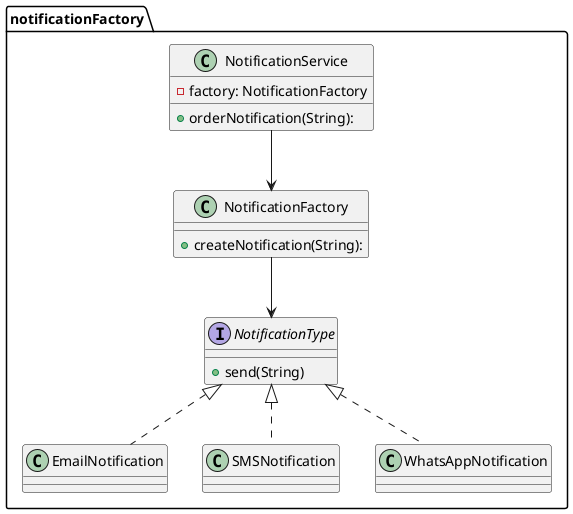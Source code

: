 @startuml UMLNotificationFactory

package notificationFactory {

    interface NotificationType {
        +send(String)
    }

    class EmailNotification implements NotificationType {
    }

    class SMSNotification implements NotificationType {
    }

    class WhatsAppNotification implements NotificationType {
    }

    class NotificationFactory {
        +createNotification(String):
    }

    class NotificationService {
        -factory: NotificationFactory
        +orderNotification(String):
    }

    NotificationFactory --> NotificationType
    NotificationService --> NotificationFactory

}

@enduml
